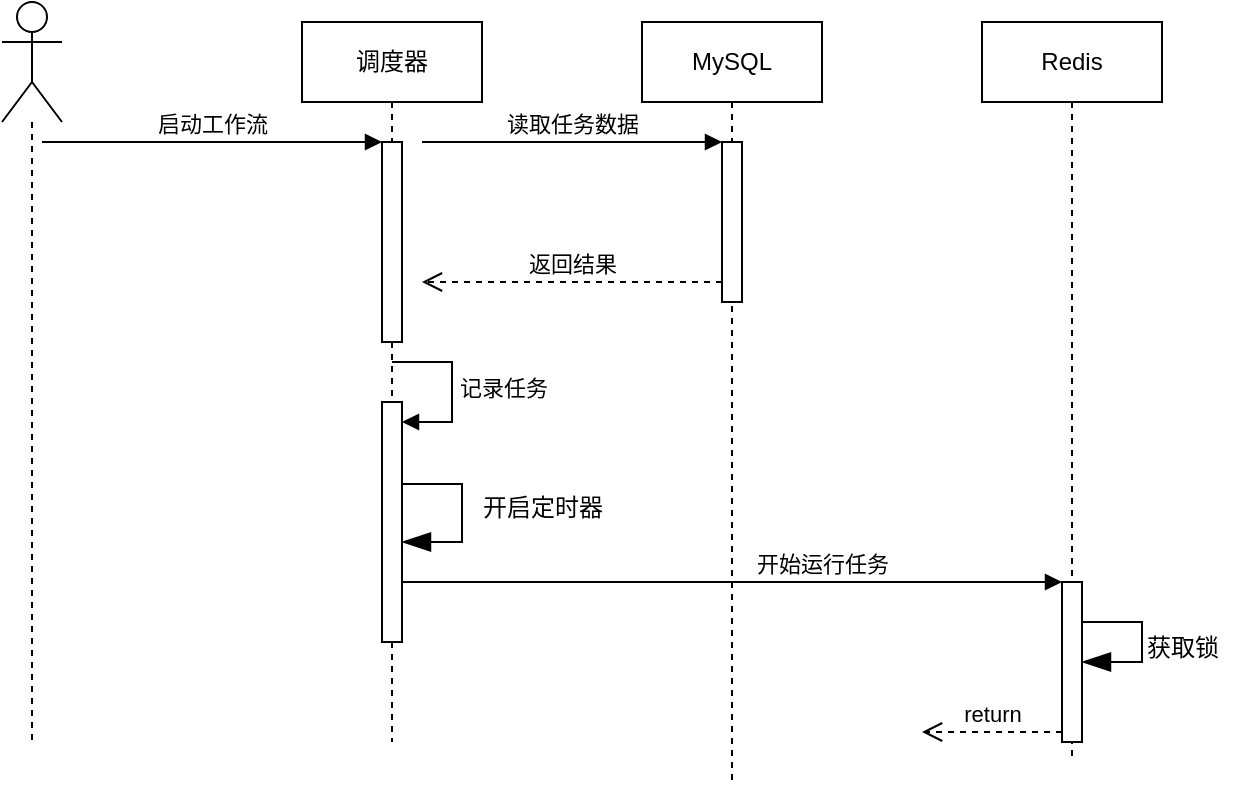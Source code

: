 <mxfile version="21.6.1" type="github">
  <diagram name="第 1 页" id="FbTjKED93hG7GuQT6457">
    <mxGraphModel dx="1590" dy="762" grid="1" gridSize="10" guides="1" tooltips="1" connect="1" arrows="1" fold="1" page="1" pageScale="1" pageWidth="827" pageHeight="1169" math="0" shadow="0">
      <root>
        <mxCell id="0" />
        <mxCell id="1" parent="0" />
        <mxCell id="Cw4ZLnLLsE0A95PP1URh-4" style="edgeStyle=orthogonalEdgeStyle;rounded=0;orthogonalLoop=1;jettySize=auto;html=1;dashed=1;endArrow=none;endFill=0;" edge="1" parent="1" source="Cw4ZLnLLsE0A95PP1URh-1">
          <mxGeometry relative="1" as="geometry">
            <mxPoint x="85" y="470" as="targetPoint" />
          </mxGeometry>
        </mxCell>
        <mxCell id="Cw4ZLnLLsE0A95PP1URh-1" value="" style="shape=umlActor;verticalLabelPosition=bottom;verticalAlign=top;html=1;outlineConnect=0;" vertex="1" parent="1">
          <mxGeometry x="70" y="100" width="30" height="60" as="geometry" />
        </mxCell>
        <mxCell id="Cw4ZLnLLsE0A95PP1URh-9" style="edgeStyle=orthogonalEdgeStyle;rounded=0;orthogonalLoop=1;jettySize=auto;html=1;dashed=1;endArrow=none;endFill=0;" edge="1" parent="1" source="Cw4ZLnLLsE0A95PP1URh-5">
          <mxGeometry relative="1" as="geometry">
            <mxPoint x="265" y="470" as="targetPoint" />
          </mxGeometry>
        </mxCell>
        <mxCell id="Cw4ZLnLLsE0A95PP1URh-5" value="调度器" style="rounded=0;whiteSpace=wrap;html=1;" vertex="1" parent="1">
          <mxGeometry x="220" y="110" width="90" height="40" as="geometry" />
        </mxCell>
        <mxCell id="Cw4ZLnLLsE0A95PP1URh-10" style="edgeStyle=orthogonalEdgeStyle;rounded=0;orthogonalLoop=1;jettySize=auto;html=1;dashed=1;endArrow=none;endFill=0;" edge="1" parent="1" source="Cw4ZLnLLsE0A95PP1URh-6">
          <mxGeometry relative="1" as="geometry">
            <mxPoint x="435" y="490" as="targetPoint" />
          </mxGeometry>
        </mxCell>
        <mxCell id="Cw4ZLnLLsE0A95PP1URh-6" value="MySQL" style="rounded=0;whiteSpace=wrap;html=1;" vertex="1" parent="1">
          <mxGeometry x="390" y="110" width="90" height="40" as="geometry" />
        </mxCell>
        <mxCell id="Cw4ZLnLLsE0A95PP1URh-11" style="edgeStyle=orthogonalEdgeStyle;rounded=0;orthogonalLoop=1;jettySize=auto;html=1;endArrow=none;endFill=0;dashed=1;" edge="1" parent="1" source="Cw4ZLnLLsE0A95PP1URh-7">
          <mxGeometry relative="1" as="geometry">
            <mxPoint x="605" y="480" as="targetPoint" />
          </mxGeometry>
        </mxCell>
        <mxCell id="Cw4ZLnLLsE0A95PP1URh-7" value="Redis" style="rounded=0;whiteSpace=wrap;html=1;" vertex="1" parent="1">
          <mxGeometry x="560" y="110" width="90" height="40" as="geometry" />
        </mxCell>
        <mxCell id="Cw4ZLnLLsE0A95PP1URh-26" value="" style="html=1;points=[];perimeter=orthogonalPerimeter;outlineConnect=0;targetShapes=umlLifeline;portConstraint=eastwest;newEdgeStyle={&quot;edgeStyle&quot;:&quot;elbowEdgeStyle&quot;,&quot;elbow&quot;:&quot;vertical&quot;,&quot;curved&quot;:0,&quot;rounded&quot;:0};" vertex="1" parent="1">
          <mxGeometry x="260" y="170" width="10" height="100" as="geometry" />
        </mxCell>
        <mxCell id="Cw4ZLnLLsE0A95PP1URh-27" value="启动工作流" style="html=1;verticalAlign=bottom;startArrow=none;endArrow=block;startSize=8;edgeStyle=elbowEdgeStyle;elbow=vertical;curved=0;rounded=0;startFill=0;" edge="1" target="Cw4ZLnLLsE0A95PP1URh-26" parent="1">
          <mxGeometry relative="1" as="geometry">
            <mxPoint x="90" y="170" as="sourcePoint" />
          </mxGeometry>
        </mxCell>
        <mxCell id="Cw4ZLnLLsE0A95PP1URh-28" value="" style="html=1;points=[];perimeter=orthogonalPerimeter;outlineConnect=0;targetShapes=umlLifeline;portConstraint=eastwest;newEdgeStyle={&quot;edgeStyle&quot;:&quot;elbowEdgeStyle&quot;,&quot;elbow&quot;:&quot;vertical&quot;,&quot;curved&quot;:0,&quot;rounded&quot;:0};" vertex="1" parent="1">
          <mxGeometry x="430" y="170" width="10" height="80" as="geometry" />
        </mxCell>
        <mxCell id="Cw4ZLnLLsE0A95PP1URh-29" value="读取任务数据" style="html=1;verticalAlign=bottom;endArrow=block;edgeStyle=elbowEdgeStyle;elbow=vertical;curved=0;rounded=0;" edge="1" target="Cw4ZLnLLsE0A95PP1URh-28" parent="1">
          <mxGeometry relative="1" as="geometry">
            <mxPoint x="280" y="170" as="sourcePoint" />
            <mxPoint as="offset" />
          </mxGeometry>
        </mxCell>
        <mxCell id="Cw4ZLnLLsE0A95PP1URh-30" value="返回结果" style="html=1;verticalAlign=bottom;endArrow=open;dashed=1;endSize=8;edgeStyle=elbowEdgeStyle;elbow=vertical;curved=0;rounded=0;" edge="1" source="Cw4ZLnLLsE0A95PP1URh-28" parent="1">
          <mxGeometry relative="1" as="geometry">
            <mxPoint x="280" y="240" as="targetPoint" />
          </mxGeometry>
        </mxCell>
        <mxCell id="Cw4ZLnLLsE0A95PP1URh-33" value="" style="html=1;points=[];perimeter=orthogonalPerimeter;outlineConnect=0;targetShapes=umlLifeline;portConstraint=eastwest;newEdgeStyle={&quot;edgeStyle&quot;:&quot;elbowEdgeStyle&quot;,&quot;elbow&quot;:&quot;vertical&quot;,&quot;curved&quot;:0,&quot;rounded&quot;:0};" vertex="1" parent="1">
          <mxGeometry x="260" y="300" width="10" height="120" as="geometry" />
        </mxCell>
        <mxCell id="Cw4ZLnLLsE0A95PP1URh-34" value="记录任务" style="html=1;align=left;spacingLeft=2;endArrow=block;rounded=0;edgeStyle=orthogonalEdgeStyle;curved=0;rounded=0;" edge="1" target="Cw4ZLnLLsE0A95PP1URh-33" parent="1">
          <mxGeometry x="0.008" relative="1" as="geometry">
            <mxPoint x="265" y="280" as="sourcePoint" />
            <Array as="points">
              <mxPoint x="295" y="310" />
            </Array>
            <mxPoint as="offset" />
          </mxGeometry>
        </mxCell>
        <mxCell id="Cw4ZLnLLsE0A95PP1URh-43" value="" style="endArrow=blockThin;endFill=1;endSize=12;html=1;rounded=0;edgeStyle=orthogonalEdgeStyle;" edge="1" parent="1" target="Cw4ZLnLLsE0A95PP1URh-33">
          <mxGeometry width="160" relative="1" as="geometry">
            <mxPoint x="270" y="340" as="sourcePoint" />
            <mxPoint x="430" y="350" as="targetPoint" />
            <Array as="points">
              <mxPoint x="270" y="341" />
              <mxPoint x="300" y="341" />
              <mxPoint x="300" y="370" />
            </Array>
          </mxGeometry>
        </mxCell>
        <mxCell id="Cw4ZLnLLsE0A95PP1URh-44" value="开启定时器" style="text;html=1;align=center;verticalAlign=middle;resizable=0;points=[];autosize=1;strokeColor=none;fillColor=none;" vertex="1" parent="1">
          <mxGeometry x="300" y="338" width="80" height="30" as="geometry" />
        </mxCell>
        <mxCell id="Cw4ZLnLLsE0A95PP1URh-46" value="" style="html=1;points=[];perimeter=orthogonalPerimeter;outlineConnect=0;targetShapes=umlLifeline;portConstraint=eastwest;newEdgeStyle={&quot;edgeStyle&quot;:&quot;elbowEdgeStyle&quot;,&quot;elbow&quot;:&quot;vertical&quot;,&quot;curved&quot;:0,&quot;rounded&quot;:0};" vertex="1" parent="1">
          <mxGeometry x="600" y="390" width="10" height="80" as="geometry" />
        </mxCell>
        <mxCell id="Cw4ZLnLLsE0A95PP1URh-47" value="开始运行任务" style="html=1;verticalAlign=bottom;endArrow=block;edgeStyle=elbowEdgeStyle;elbow=vertical;curved=0;rounded=0;" edge="1" target="Cw4ZLnLLsE0A95PP1URh-46" parent="1">
          <mxGeometry x="0.593" relative="1" as="geometry">
            <mxPoint x="530" y="390" as="sourcePoint" />
            <Array as="points">
              <mxPoint x="270" y="390" />
            </Array>
            <mxPoint as="offset" />
          </mxGeometry>
        </mxCell>
        <mxCell id="Cw4ZLnLLsE0A95PP1URh-48" value="return" style="html=1;verticalAlign=bottom;endArrow=open;dashed=1;endSize=8;edgeStyle=elbowEdgeStyle;elbow=vertical;curved=0;rounded=0;" edge="1" source="Cw4ZLnLLsE0A95PP1URh-46" parent="1">
          <mxGeometry relative="1" as="geometry">
            <mxPoint x="530" y="465" as="targetPoint" />
          </mxGeometry>
        </mxCell>
        <mxCell id="Cw4ZLnLLsE0A95PP1URh-50" value="" style="endArrow=blockThin;endFill=1;endSize=12;html=1;rounded=0;edgeStyle=orthogonalEdgeStyle;" edge="1" parent="1" target="Cw4ZLnLLsE0A95PP1URh-46">
          <mxGeometry width="160" relative="1" as="geometry">
            <mxPoint x="610" y="410" as="sourcePoint" />
            <mxPoint x="660" y="450" as="targetPoint" />
            <Array as="points">
              <mxPoint x="640" y="410" />
              <mxPoint x="640" y="430" />
            </Array>
          </mxGeometry>
        </mxCell>
        <mxCell id="Cw4ZLnLLsE0A95PP1URh-51" value="获取锁" style="text;html=1;align=center;verticalAlign=middle;resizable=0;points=[];autosize=1;strokeColor=none;fillColor=none;" vertex="1" parent="1">
          <mxGeometry x="630" y="408" width="60" height="30" as="geometry" />
        </mxCell>
      </root>
    </mxGraphModel>
  </diagram>
</mxfile>
